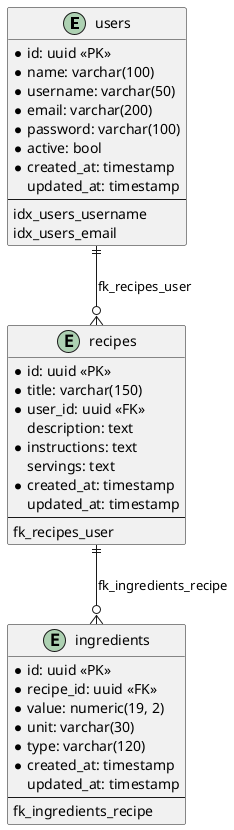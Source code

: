 @startuml
entity "users" {
    *id: uuid <<PK>>
    *name: varchar(100)
    *username: varchar(50)
    *email: varchar(200)
    *password: varchar(100)
    *active: bool
    *created_at: timestamp
    updated_at: timestamp
    --
    idx_users_username
    idx_users_email
}

entity "recipes" {
    *id: uuid <<PK>>
    *title: varchar(150)
    *user_id: uuid <<FK>>
    description: text
    *instructions: text
    servings: text
    *created_at: timestamp
    updated_at: timestamp
    --
    fk_recipes_user
}

entity "ingredients" {
    *id: uuid <<PK>>
    *recipe_id: uuid <<FK>>
    *value: numeric(19, 2)
    *unit: varchar(30)
    *type: varchar(120)
    *created_at: timestamp
    updated_at: timestamp
    --
    fk_ingredients_recipe
}

users ||--o{ recipes: "fk_recipes_user"
recipes ||--o{ ingredients: "fk_ingredients_recipe"
@enduml
